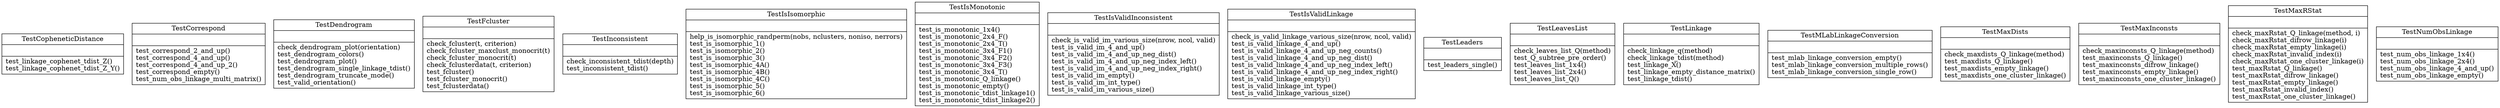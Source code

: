 digraph "classes_2" {
rankdir=BT
charset="utf-8"
"test_hierarchy.TestCopheneticDistance" [color="black", fontcolor="black", label=<{TestCopheneticDistance|<br ALIGN="LEFT"/>|test_linkage_cophenet_tdist_Z()<br ALIGN="LEFT"/>test_linkage_cophenet_tdist_Z_Y()<br ALIGN="LEFT"/>}>, shape="record", style="solid"];
"test_hierarchy.TestCorrespond" [color="black", fontcolor="black", label=<{TestCorrespond|<br ALIGN="LEFT"/>|test_correspond_2_and_up()<br ALIGN="LEFT"/>test_correspond_4_and_up()<br ALIGN="LEFT"/>test_correspond_4_and_up_2()<br ALIGN="LEFT"/>test_correspond_empty()<br ALIGN="LEFT"/>test_num_obs_linkage_multi_matrix()<br ALIGN="LEFT"/>}>, shape="record", style="solid"];
"test_hierarchy.TestDendrogram" [color="black", fontcolor="black", label=<{TestDendrogram|<br ALIGN="LEFT"/>|check_dendrogram_plot(orientation)<br ALIGN="LEFT"/>test_dendrogram_colors()<br ALIGN="LEFT"/>test_dendrogram_plot()<br ALIGN="LEFT"/>test_dendrogram_single_linkage_tdist()<br ALIGN="LEFT"/>test_dendrogram_truncate_mode()<br ALIGN="LEFT"/>test_valid_orientation()<br ALIGN="LEFT"/>}>, shape="record", style="solid"];
"test_hierarchy.TestFcluster" [color="black", fontcolor="black", label=<{TestFcluster|<br ALIGN="LEFT"/>|check_fcluster(t, criterion)<br ALIGN="LEFT"/>check_fcluster_maxclust_monocrit(t)<br ALIGN="LEFT"/>check_fcluster_monocrit(t)<br ALIGN="LEFT"/>check_fclusterdata(t, criterion)<br ALIGN="LEFT"/>test_fcluster()<br ALIGN="LEFT"/>test_fcluster_monocrit()<br ALIGN="LEFT"/>test_fclusterdata()<br ALIGN="LEFT"/>}>, shape="record", style="solid"];
"test_hierarchy.TestInconsistent" [color="black", fontcolor="black", label=<{TestInconsistent|<br ALIGN="LEFT"/>|check_inconsistent_tdist(depth)<br ALIGN="LEFT"/>test_inconsistent_tdist()<br ALIGN="LEFT"/>}>, shape="record", style="solid"];
"test_hierarchy.TestIsIsomorphic" [color="black", fontcolor="black", label=<{TestIsIsomorphic|<br ALIGN="LEFT"/>|help_is_isomorphic_randperm(nobs, nclusters, noniso, nerrors)<br ALIGN="LEFT"/>test_is_isomorphic_1()<br ALIGN="LEFT"/>test_is_isomorphic_2()<br ALIGN="LEFT"/>test_is_isomorphic_3()<br ALIGN="LEFT"/>test_is_isomorphic_4A()<br ALIGN="LEFT"/>test_is_isomorphic_4B()<br ALIGN="LEFT"/>test_is_isomorphic_4C()<br ALIGN="LEFT"/>test_is_isomorphic_5()<br ALIGN="LEFT"/>test_is_isomorphic_6()<br ALIGN="LEFT"/>}>, shape="record", style="solid"];
"test_hierarchy.TestIsMonotonic" [color="black", fontcolor="black", label=<{TestIsMonotonic|<br ALIGN="LEFT"/>|test_is_monotonic_1x4()<br ALIGN="LEFT"/>test_is_monotonic_2x4_F()<br ALIGN="LEFT"/>test_is_monotonic_2x4_T()<br ALIGN="LEFT"/>test_is_monotonic_3x4_F1()<br ALIGN="LEFT"/>test_is_monotonic_3x4_F2()<br ALIGN="LEFT"/>test_is_monotonic_3x4_F3()<br ALIGN="LEFT"/>test_is_monotonic_3x4_T()<br ALIGN="LEFT"/>test_is_monotonic_Q_linkage()<br ALIGN="LEFT"/>test_is_monotonic_empty()<br ALIGN="LEFT"/>test_is_monotonic_tdist_linkage1()<br ALIGN="LEFT"/>test_is_monotonic_tdist_linkage2()<br ALIGN="LEFT"/>}>, shape="record", style="solid"];
"test_hierarchy.TestIsValidInconsistent" [color="black", fontcolor="black", label=<{TestIsValidInconsistent|<br ALIGN="LEFT"/>|check_is_valid_im_various_size(nrow, ncol, valid)<br ALIGN="LEFT"/>test_is_valid_im_4_and_up()<br ALIGN="LEFT"/>test_is_valid_im_4_and_up_neg_dist()<br ALIGN="LEFT"/>test_is_valid_im_4_and_up_neg_index_left()<br ALIGN="LEFT"/>test_is_valid_im_4_and_up_neg_index_right()<br ALIGN="LEFT"/>test_is_valid_im_empty()<br ALIGN="LEFT"/>test_is_valid_im_int_type()<br ALIGN="LEFT"/>test_is_valid_im_various_size()<br ALIGN="LEFT"/>}>, shape="record", style="solid"];
"test_hierarchy.TestIsValidLinkage" [color="black", fontcolor="black", label=<{TestIsValidLinkage|<br ALIGN="LEFT"/>|check_is_valid_linkage_various_size(nrow, ncol, valid)<br ALIGN="LEFT"/>test_is_valid_linkage_4_and_up()<br ALIGN="LEFT"/>test_is_valid_linkage_4_and_up_neg_counts()<br ALIGN="LEFT"/>test_is_valid_linkage_4_and_up_neg_dist()<br ALIGN="LEFT"/>test_is_valid_linkage_4_and_up_neg_index_left()<br ALIGN="LEFT"/>test_is_valid_linkage_4_and_up_neg_index_right()<br ALIGN="LEFT"/>test_is_valid_linkage_empty()<br ALIGN="LEFT"/>test_is_valid_linkage_int_type()<br ALIGN="LEFT"/>test_is_valid_linkage_various_size()<br ALIGN="LEFT"/>}>, shape="record", style="solid"];
"test_hierarchy.TestLeaders" [color="black", fontcolor="black", label=<{TestLeaders|<br ALIGN="LEFT"/>|test_leaders_single()<br ALIGN="LEFT"/>}>, shape="record", style="solid"];
"test_hierarchy.TestLeavesList" [color="black", fontcolor="black", label=<{TestLeavesList|<br ALIGN="LEFT"/>|check_leaves_list_Q(method)<br ALIGN="LEFT"/>test_Q_subtree_pre_order()<br ALIGN="LEFT"/>test_leaves_list_1x4()<br ALIGN="LEFT"/>test_leaves_list_2x4()<br ALIGN="LEFT"/>test_leaves_list_Q()<br ALIGN="LEFT"/>}>, shape="record", style="solid"];
"test_hierarchy.TestLinkage" [color="black", fontcolor="black", label=<{TestLinkage|<br ALIGN="LEFT"/>|check_linkage_q(method)<br ALIGN="LEFT"/>check_linkage_tdist(method)<br ALIGN="LEFT"/>test_linkage_X()<br ALIGN="LEFT"/>test_linkage_empty_distance_matrix()<br ALIGN="LEFT"/>test_linkage_tdist()<br ALIGN="LEFT"/>}>, shape="record", style="solid"];
"test_hierarchy.TestMLabLinkageConversion" [color="black", fontcolor="black", label=<{TestMLabLinkageConversion|<br ALIGN="LEFT"/>|test_mlab_linkage_conversion_empty()<br ALIGN="LEFT"/>test_mlab_linkage_conversion_multiple_rows()<br ALIGN="LEFT"/>test_mlab_linkage_conversion_single_row()<br ALIGN="LEFT"/>}>, shape="record", style="solid"];
"test_hierarchy.TestMaxDists" [color="black", fontcolor="black", label=<{TestMaxDists|<br ALIGN="LEFT"/>|check_maxdists_Q_linkage(method)<br ALIGN="LEFT"/>test_maxdists_Q_linkage()<br ALIGN="LEFT"/>test_maxdists_empty_linkage()<br ALIGN="LEFT"/>test_maxdists_one_cluster_linkage()<br ALIGN="LEFT"/>}>, shape="record", style="solid"];
"test_hierarchy.TestMaxInconsts" [color="black", fontcolor="black", label=<{TestMaxInconsts|<br ALIGN="LEFT"/>|check_maxinconsts_Q_linkage(method)<br ALIGN="LEFT"/>test_maxinconsts_Q_linkage()<br ALIGN="LEFT"/>test_maxinconsts_difrow_linkage()<br ALIGN="LEFT"/>test_maxinconsts_empty_linkage()<br ALIGN="LEFT"/>test_maxinconsts_one_cluster_linkage()<br ALIGN="LEFT"/>}>, shape="record", style="solid"];
"test_hierarchy.TestMaxRStat" [color="black", fontcolor="black", label=<{TestMaxRStat|<br ALIGN="LEFT"/>|check_maxRstat_Q_linkage(method, i)<br ALIGN="LEFT"/>check_maxRstat_difrow_linkage(i)<br ALIGN="LEFT"/>check_maxRstat_empty_linkage(i)<br ALIGN="LEFT"/>check_maxRstat_invalid_index(i)<br ALIGN="LEFT"/>check_maxRstat_one_cluster_linkage(i)<br ALIGN="LEFT"/>test_maxRstat_Q_linkage()<br ALIGN="LEFT"/>test_maxRstat_difrow_linkage()<br ALIGN="LEFT"/>test_maxRstat_empty_linkage()<br ALIGN="LEFT"/>test_maxRstat_invalid_index()<br ALIGN="LEFT"/>test_maxRstat_one_cluster_linkage()<br ALIGN="LEFT"/>}>, shape="record", style="solid"];
"test_hierarchy.TestNumObsLinkage" [color="black", fontcolor="black", label=<{TestNumObsLinkage|<br ALIGN="LEFT"/>|test_num_obs_linkage_1x4()<br ALIGN="LEFT"/>test_num_obs_linkage_2x4()<br ALIGN="LEFT"/>test_num_obs_linkage_4_and_up()<br ALIGN="LEFT"/>test_num_obs_linkage_empty()<br ALIGN="LEFT"/>}>, shape="record", style="solid"];
}
